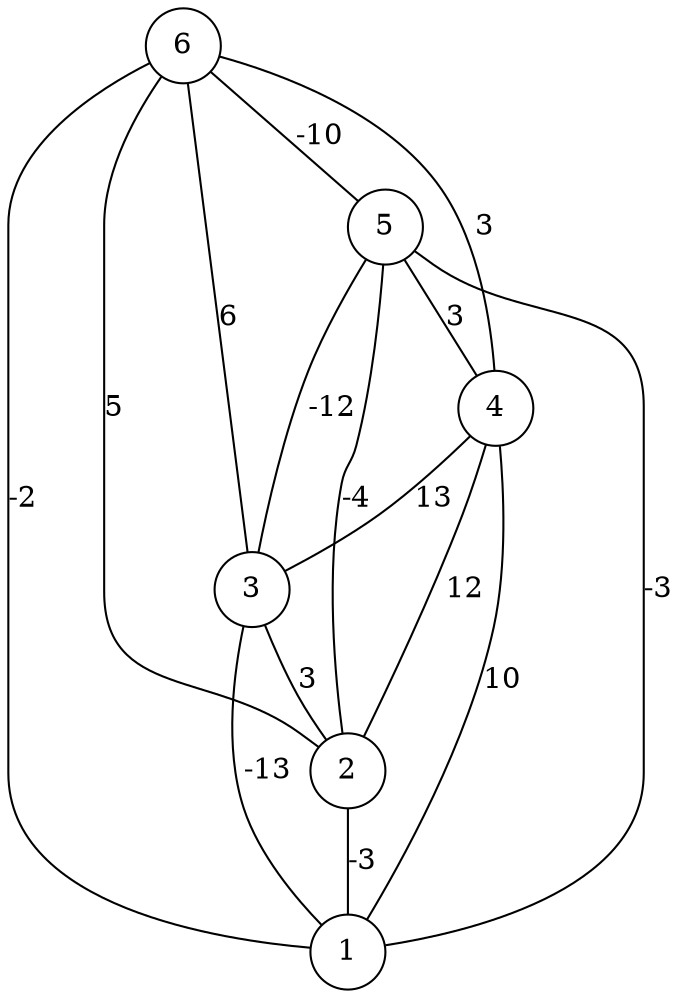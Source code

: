 graph { 
	 fontname="Helvetica,Arial,sans-serif" 
	 node [shape = circle]; 
	 6 -- 1 [label = "-2"];
	 6 -- 2 [label = "5"];
	 6 -- 3 [label = "6"];
	 6 -- 4 [label = "3"];
	 6 -- 5 [label = "-10"];
	 5 -- 1 [label = "-3"];
	 5 -- 2 [label = "-4"];
	 5 -- 3 [label = "-12"];
	 5 -- 4 [label = "3"];
	 4 -- 1 [label = "10"];
	 4 -- 2 [label = "12"];
	 4 -- 3 [label = "13"];
	 3 -- 1 [label = "-13"];
	 3 -- 2 [label = "3"];
	 2 -- 1 [label = "-3"];
	 1;
	 2;
	 3;
	 4;
	 5;
	 6;
}
